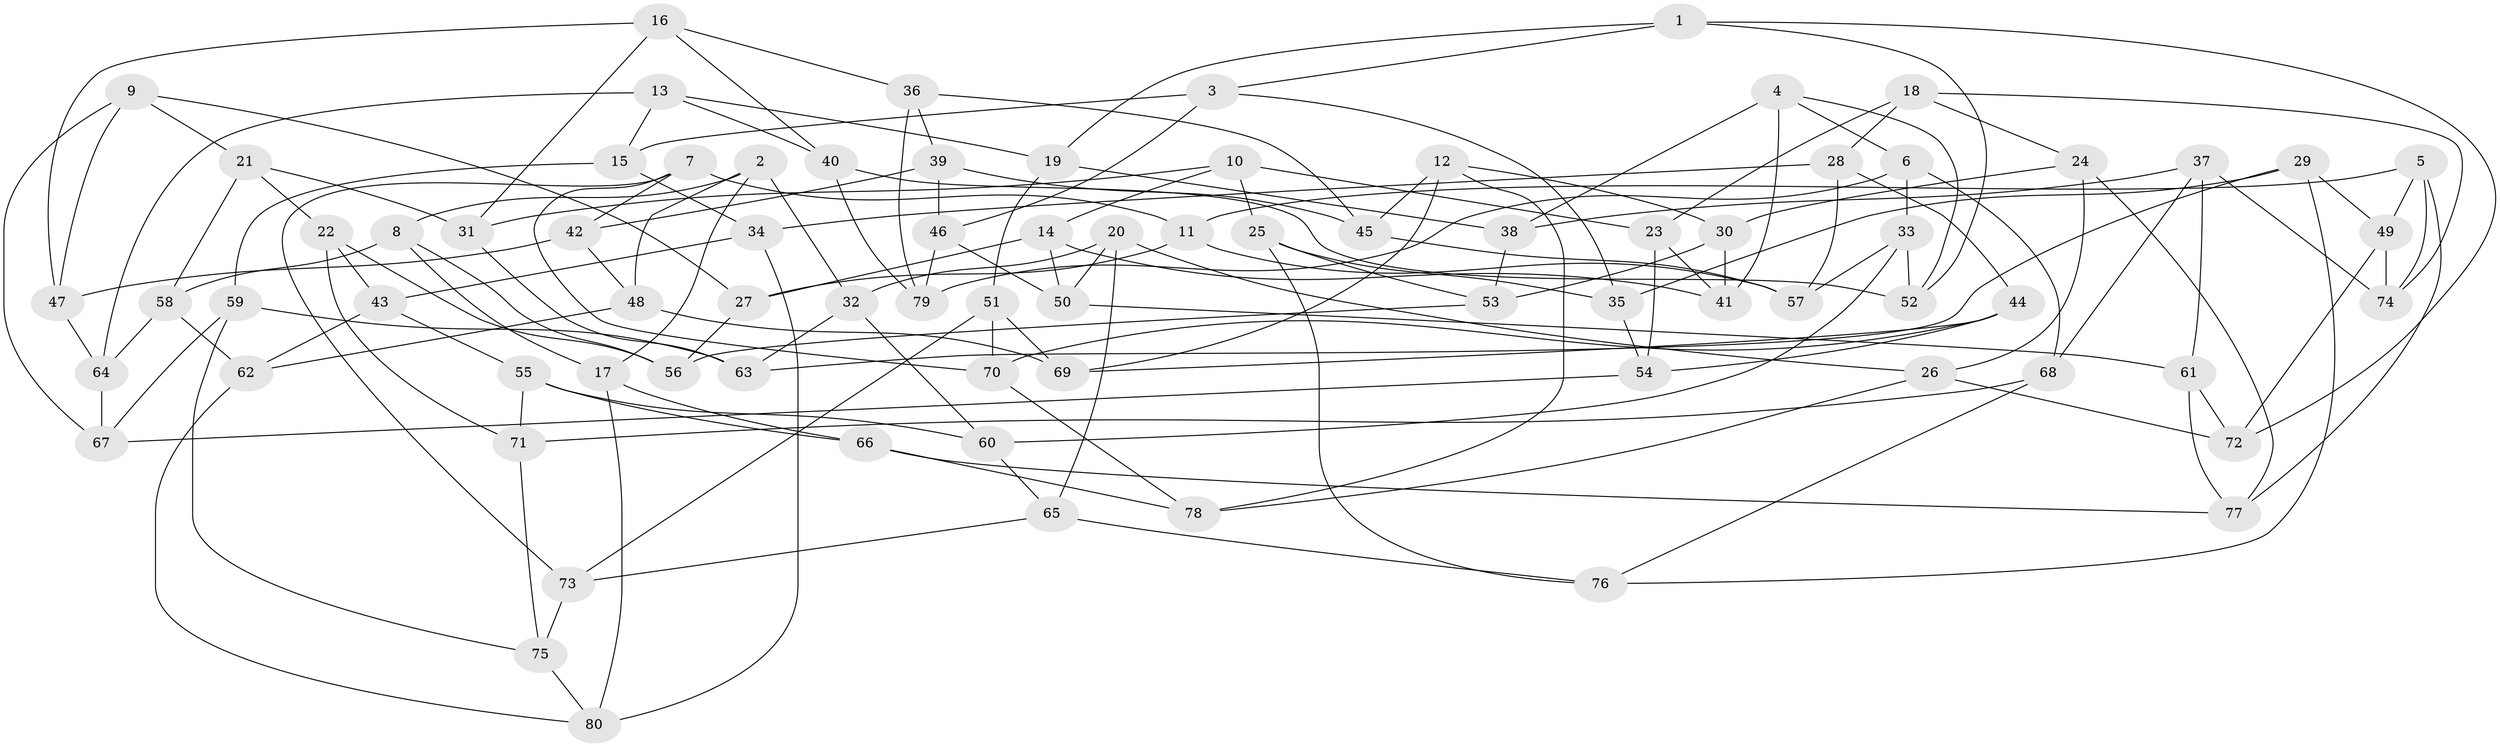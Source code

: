 // coarse degree distribution, {7: 0.05, 5: 0.275, 6: 0.475, 4: 0.15, 3: 0.025, 8: 0.025}
// Generated by graph-tools (version 1.1) at 2025/38/03/04/25 23:38:07]
// undirected, 80 vertices, 160 edges
graph export_dot {
  node [color=gray90,style=filled];
  1;
  2;
  3;
  4;
  5;
  6;
  7;
  8;
  9;
  10;
  11;
  12;
  13;
  14;
  15;
  16;
  17;
  18;
  19;
  20;
  21;
  22;
  23;
  24;
  25;
  26;
  27;
  28;
  29;
  30;
  31;
  32;
  33;
  34;
  35;
  36;
  37;
  38;
  39;
  40;
  41;
  42;
  43;
  44;
  45;
  46;
  47;
  48;
  49;
  50;
  51;
  52;
  53;
  54;
  55;
  56;
  57;
  58;
  59;
  60;
  61;
  62;
  63;
  64;
  65;
  66;
  67;
  68;
  69;
  70;
  71;
  72;
  73;
  74;
  75;
  76;
  77;
  78;
  79;
  80;
  1 -- 3;
  1 -- 72;
  1 -- 52;
  1 -- 19;
  2 -- 8;
  2 -- 17;
  2 -- 48;
  2 -- 32;
  3 -- 35;
  3 -- 46;
  3 -- 15;
  4 -- 6;
  4 -- 41;
  4 -- 52;
  4 -- 38;
  5 -- 77;
  5 -- 74;
  5 -- 49;
  5 -- 11;
  6 -- 79;
  6 -- 68;
  6 -- 33;
  7 -- 73;
  7 -- 42;
  7 -- 70;
  7 -- 11;
  8 -- 58;
  8 -- 56;
  8 -- 17;
  9 -- 47;
  9 -- 21;
  9 -- 27;
  9 -- 67;
  10 -- 25;
  10 -- 31;
  10 -- 23;
  10 -- 14;
  11 -- 27;
  11 -- 57;
  12 -- 45;
  12 -- 69;
  12 -- 78;
  12 -- 30;
  13 -- 15;
  13 -- 40;
  13 -- 19;
  13 -- 64;
  14 -- 27;
  14 -- 41;
  14 -- 50;
  15 -- 59;
  15 -- 34;
  16 -- 47;
  16 -- 31;
  16 -- 40;
  16 -- 36;
  17 -- 66;
  17 -- 80;
  18 -- 23;
  18 -- 28;
  18 -- 24;
  18 -- 74;
  19 -- 51;
  19 -- 38;
  20 -- 50;
  20 -- 65;
  20 -- 32;
  20 -- 26;
  21 -- 22;
  21 -- 58;
  21 -- 31;
  22 -- 43;
  22 -- 71;
  22 -- 56;
  23 -- 54;
  23 -- 41;
  24 -- 26;
  24 -- 77;
  24 -- 30;
  25 -- 76;
  25 -- 35;
  25 -- 53;
  26 -- 72;
  26 -- 78;
  27 -- 56;
  28 -- 57;
  28 -- 44;
  28 -- 34;
  29 -- 49;
  29 -- 35;
  29 -- 76;
  29 -- 63;
  30 -- 41;
  30 -- 53;
  31 -- 63;
  32 -- 60;
  32 -- 63;
  33 -- 60;
  33 -- 52;
  33 -- 57;
  34 -- 43;
  34 -- 80;
  35 -- 54;
  36 -- 45;
  36 -- 39;
  36 -- 79;
  37 -- 61;
  37 -- 68;
  37 -- 74;
  37 -- 38;
  38 -- 53;
  39 -- 46;
  39 -- 45;
  39 -- 42;
  40 -- 79;
  40 -- 52;
  42 -- 48;
  42 -- 47;
  43 -- 55;
  43 -- 62;
  44 -- 69;
  44 -- 54;
  44 -- 70;
  45 -- 57;
  46 -- 50;
  46 -- 79;
  47 -- 64;
  48 -- 62;
  48 -- 69;
  49 -- 72;
  49 -- 74;
  50 -- 61;
  51 -- 70;
  51 -- 69;
  51 -- 73;
  53 -- 56;
  54 -- 67;
  55 -- 71;
  55 -- 60;
  55 -- 66;
  58 -- 62;
  58 -- 64;
  59 -- 63;
  59 -- 75;
  59 -- 67;
  60 -- 65;
  61 -- 77;
  61 -- 72;
  62 -- 80;
  64 -- 67;
  65 -- 76;
  65 -- 73;
  66 -- 78;
  66 -- 77;
  68 -- 76;
  68 -- 71;
  70 -- 78;
  71 -- 75;
  73 -- 75;
  75 -- 80;
}
